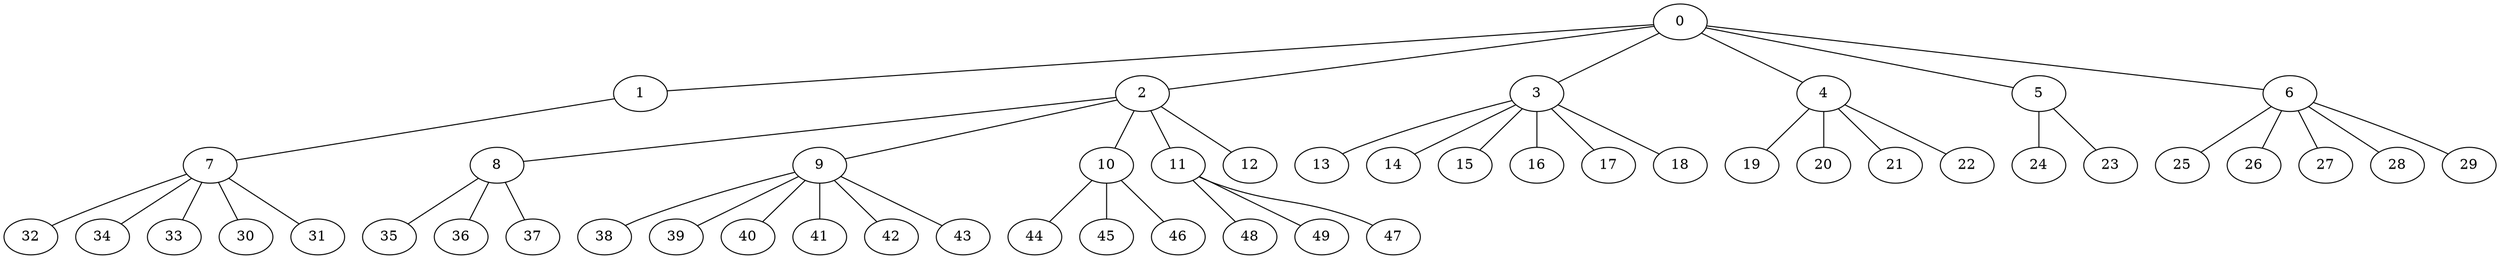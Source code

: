 
graph graphname {
    0 -- 1
0 -- 2
0 -- 3
0 -- 4
0 -- 5
0 -- 6
1 -- 7
2 -- 8
2 -- 9
2 -- 10
2 -- 11
2 -- 12
3 -- 13
3 -- 14
3 -- 15
3 -- 16
3 -- 17
3 -- 18
4 -- 19
4 -- 20
4 -- 21
4 -- 22
5 -- 24
5 -- 23
6 -- 25
6 -- 26
6 -- 27
6 -- 28
6 -- 29
7 -- 32
7 -- 34
7 -- 33
7 -- 30
7 -- 31
8 -- 35
8 -- 36
8 -- 37
9 -- 38
9 -- 39
9 -- 40
9 -- 41
9 -- 42
9 -- 43
10 -- 44
10 -- 45
10 -- 46
11 -- 48
11 -- 49
11 -- 47

}
